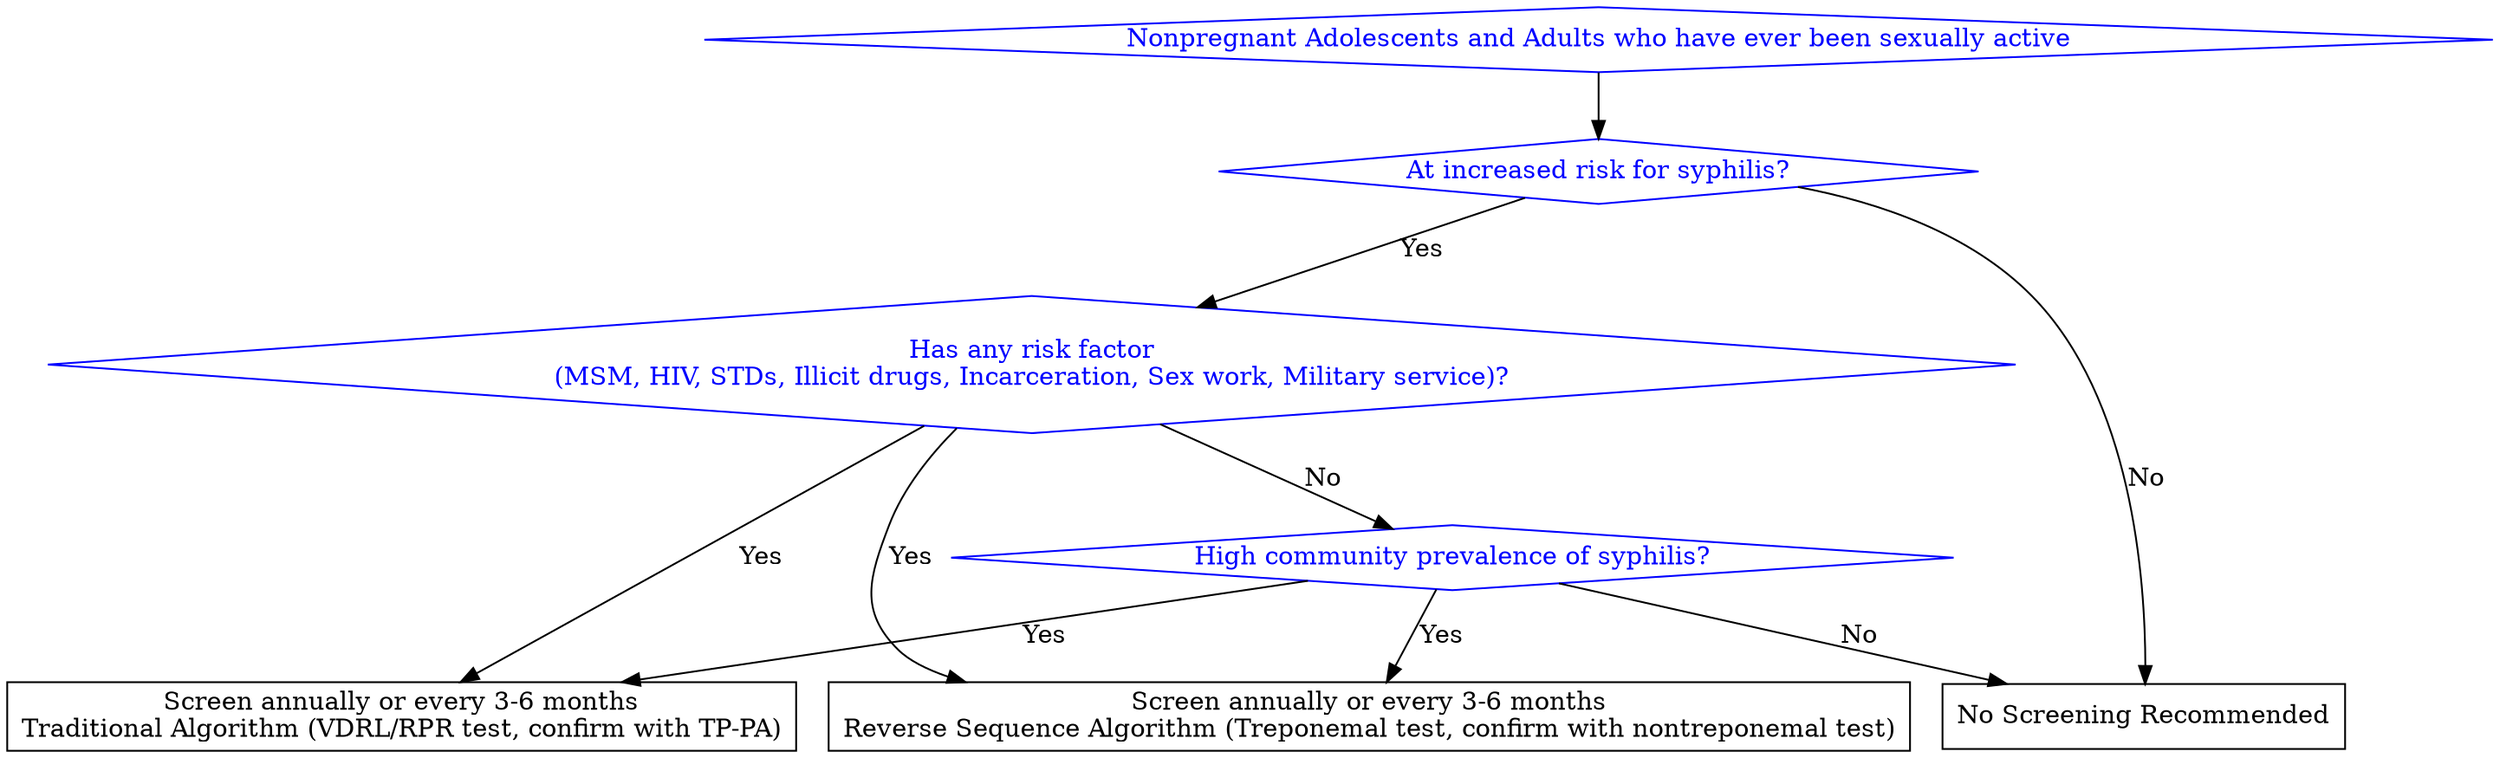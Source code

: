 digraph G {
    rankdir=TB
    node [shape=diamond,color=blue,fontcolor=blue];

    start[label="Nonpregnant Adolescents and Adults who have ever been sexually active"];
    atIncreasedRisk[label="At increased risk for syphilis?"];
    riskFactors[label="Has any risk factor\n(MSM, HIV, STDs, Illicit drugs, Incarceration, Sex work, Military service)?"];
    communityPrevalence[label="High community prevalence of syphilis?"];
    
    screenTraditional[label="Screen annually or every 3-6 months\nTraditional Algorithm (VDRL/RPR test, confirm with TP-PA)", shape=rectangle, color=black, fontcolor=black];
    screenReverse[label="Screen annually or every 3-6 months\nReverse Sequence Algorithm (Treponemal test, confirm with nontreponemal test)", shape=rectangle, color=black, fontcolor=black];
    
    noScreening[label="No Screening Recommended", shape=rectangle, color=black, fontcolor=black];

    start -> atIncreasedRisk
    atIncreasedRisk -> riskFactors [label="Yes"]
    atIncreasedRisk -> noScreening [label="No"]
    riskFactors -> communityPrevalence [label="No"]
    riskFactors -> screenTraditional [label="Yes"]
    riskFactors -> screenReverse [label="Yes"]
    communityPrevalence -> screenTraditional [label="Yes"]
    communityPrevalence -> screenReverse [label="Yes"]
    communityPrevalence -> noScreening [label="No"]
}